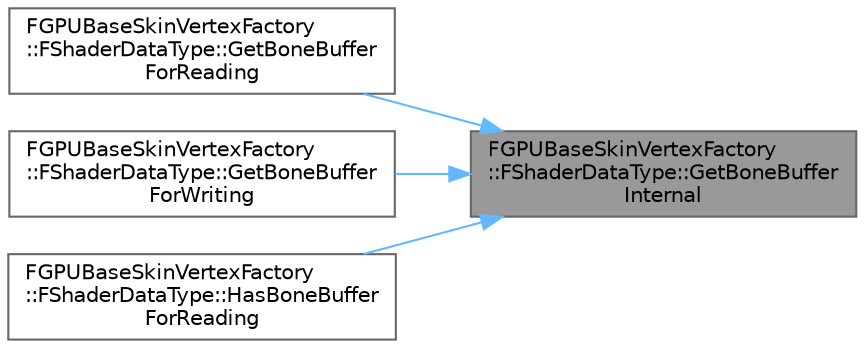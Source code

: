 digraph "FGPUBaseSkinVertexFactory::FShaderDataType::GetBoneBufferInternal"
{
 // INTERACTIVE_SVG=YES
 // LATEX_PDF_SIZE
  bgcolor="transparent";
  edge [fontname=Helvetica,fontsize=10,labelfontname=Helvetica,labelfontsize=10];
  node [fontname=Helvetica,fontsize=10,shape=box,height=0.2,width=0.4];
  rankdir="RL";
  Node1 [id="Node000001",label="FGPUBaseSkinVertexFactory\l::FShaderDataType::GetBoneBuffer\lInternal",height=0.2,width=0.4,color="gray40", fillcolor="grey60", style="filled", fontcolor="black",tooltip=" "];
  Node1 -> Node2 [id="edge1_Node000001_Node000002",dir="back",color="steelblue1",style="solid",tooltip=" "];
  Node2 [id="Node000002",label="FGPUBaseSkinVertexFactory\l::FShaderDataType::GetBoneBuffer\lForReading",height=0.2,width=0.4,color="grey40", fillcolor="white", style="filled",URL="$d8/d9f/structFGPUBaseSkinVertexFactory_1_1FShaderDataType.html#a6982956a57fdbdffa6a31978d51bb16a",tooltip=" "];
  Node1 -> Node3 [id="edge2_Node000001_Node000003",dir="back",color="steelblue1",style="solid",tooltip=" "];
  Node3 [id="Node000003",label="FGPUBaseSkinVertexFactory\l::FShaderDataType::GetBoneBuffer\lForWriting",height=0.2,width=0.4,color="grey40", fillcolor="white", style="filled",URL="$d8/d9f/structFGPUBaseSkinVertexFactory_1_1FShaderDataType.html#ab9e646dc0ee47c69177b60621faaf6f8",tooltip=" "];
  Node1 -> Node4 [id="edge3_Node000001_Node000004",dir="back",color="steelblue1",style="solid",tooltip=" "];
  Node4 [id="Node000004",label="FGPUBaseSkinVertexFactory\l::FShaderDataType::HasBoneBuffer\lForReading",height=0.2,width=0.4,color="grey40", fillcolor="white", style="filled",URL="$d8/d9f/structFGPUBaseSkinVertexFactory_1_1FShaderDataType.html#af7fd511eb0699cdba1c1b5af339790d2",tooltip=" "];
}
